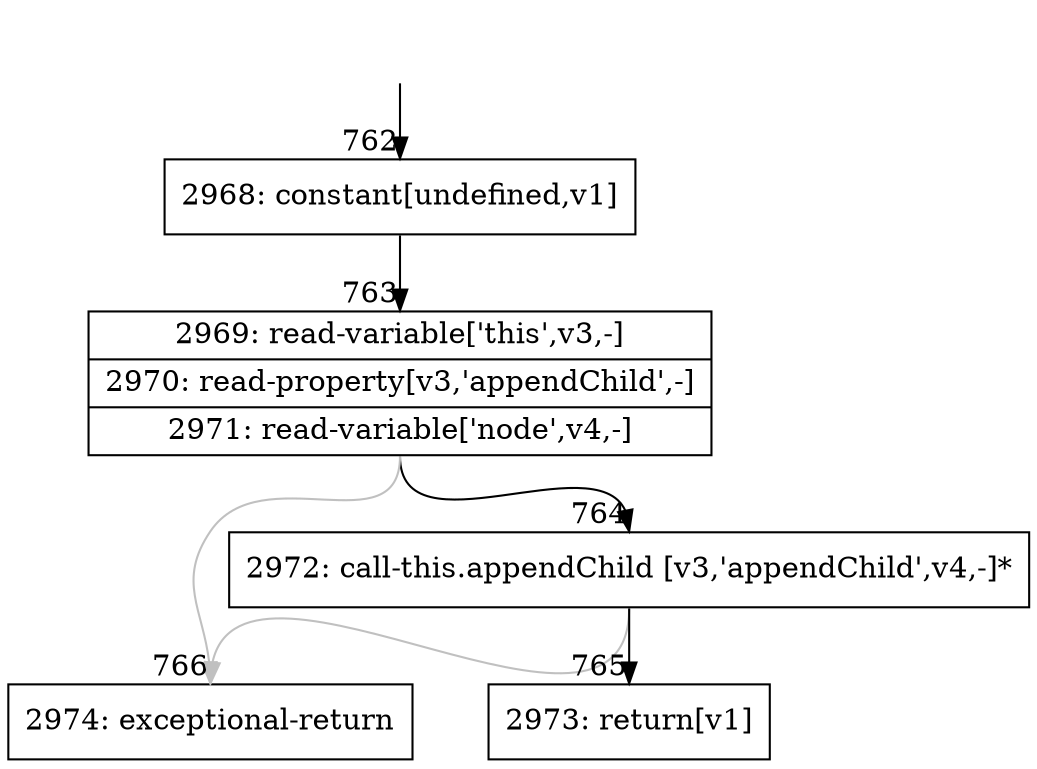 digraph {
rankdir="TD"
BB_entry16[shape=none,label=""];
BB_entry16 -> BB762 [tailport=s, headport=n, headlabel="    762"]
BB762 [shape=record label="{2968: constant[undefined,v1]}" ] 
BB762 -> BB763 [tailport=s, headport=n, headlabel="      763"]
BB763 [shape=record label="{2969: read-variable['this',v3,-]|2970: read-property[v3,'appendChild',-]|2971: read-variable['node',v4,-]}" ] 
BB763 -> BB764 [tailport=s, headport=n, headlabel="      764"]
BB763 -> BB766 [tailport=s, headport=n, color=gray, headlabel="      766"]
BB764 [shape=record label="{2972: call-this.appendChild [v3,'appendChild',v4,-]*}" ] 
BB764 -> BB765 [tailport=s, headport=n, headlabel="      765"]
BB764 -> BB766 [tailport=s, headport=n, color=gray]
BB765 [shape=record label="{2973: return[v1]}" ] 
BB766 [shape=record label="{2974: exceptional-return}" ] 
//#$~ 500
}
